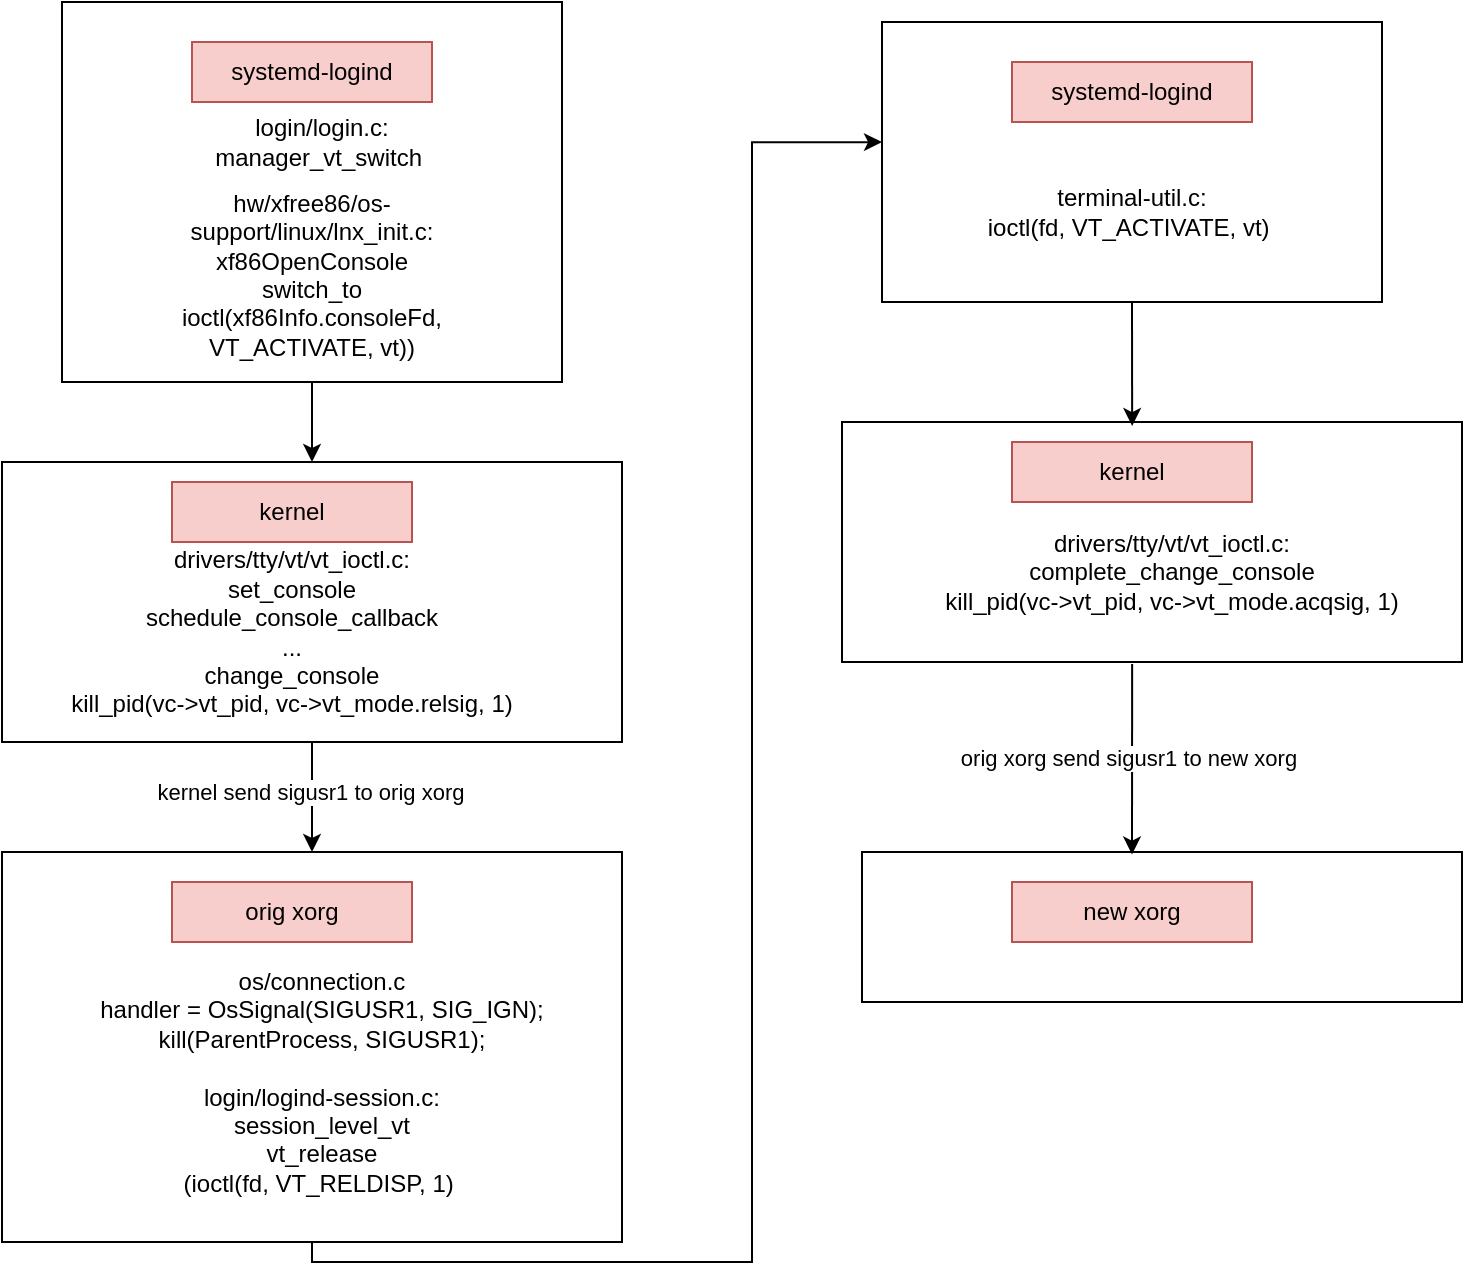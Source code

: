 <mxfile version="22.1.16" type="github">
  <diagram name="第 1 页" id="QLYPvNAtz1wv3T7xWaiF">
    <mxGraphModel dx="1434" dy="757" grid="1" gridSize="10" guides="1" tooltips="1" connect="1" arrows="1" fold="1" page="1" pageScale="1" pageWidth="827" pageHeight="1169" math="0" shadow="0">
      <root>
        <mxCell id="0" />
        <mxCell id="1" parent="0" />
        <mxCell id="7LhGe-NGFBg3xJkiA3kp-1" value="" style="rounded=0;whiteSpace=wrap;html=1;" parent="1" vertex="1">
          <mxGeometry x="70" y="170" width="250" height="190" as="geometry" />
        </mxCell>
        <mxCell id="7LhGe-NGFBg3xJkiA3kp-3" value="systemd-logind" style="rounded=0;whiteSpace=wrap;html=1;fillColor=#f8cecc;strokeColor=#b85450;" parent="1" vertex="1">
          <mxGeometry x="135" y="190" width="120" height="30" as="geometry" />
        </mxCell>
        <mxCell id="7LhGe-NGFBg3xJkiA3kp-4" style="edgeStyle=orthogonalEdgeStyle;rounded=0;orthogonalLoop=1;jettySize=auto;html=1;exitX=0.5;exitY=1;exitDx=0;exitDy=0;" parent="1" source="7LhGe-NGFBg3xJkiA3kp-1" target="7LhGe-NGFBg3xJkiA3kp-1" edge="1">
          <mxGeometry relative="1" as="geometry" />
        </mxCell>
        <mxCell id="7LhGe-NGFBg3xJkiA3kp-6" value="" style="rounded=0;whiteSpace=wrap;html=1;" parent="1" vertex="1">
          <mxGeometry x="40" y="400" width="310" height="140" as="geometry" />
        </mxCell>
        <mxCell id="7LhGe-NGFBg3xJkiA3kp-7" value="kernel" style="rounded=0;whiteSpace=wrap;html=1;fillColor=#f8cecc;strokeColor=#b85450;" parent="1" vertex="1">
          <mxGeometry x="125" y="410" width="120" height="30" as="geometry" />
        </mxCell>
        <mxCell id="7LhGe-NGFBg3xJkiA3kp-8" value="drivers/tty/vt/vt_ioctl.c:&lt;br&gt;set_console&lt;br&gt;schedule_console_callback&lt;br&gt;...&lt;br&gt;change_console&lt;br&gt;kill_pid(vc-&amp;gt;vt_pid, vc-&amp;gt;vt_mode.relsig, 1)" style="text;html=1;strokeColor=none;fillColor=none;align=center;verticalAlign=middle;whiteSpace=wrap;rounded=0;" parent="1" vertex="1">
          <mxGeometry x="50" y="460" width="270" height="50" as="geometry" />
        </mxCell>
        <mxCell id="7LhGe-NGFBg3xJkiA3kp-9" value="" style="rounded=0;whiteSpace=wrap;html=1;" parent="1" vertex="1">
          <mxGeometry x="40" y="595" width="310" height="195" as="geometry" />
        </mxCell>
        <mxCell id="7LhGe-NGFBg3xJkiA3kp-10" value="" style="endArrow=classic;html=1;rounded=0;exitX=0.5;exitY=1;exitDx=0;exitDy=0;entryX=0.5;entryY=0;entryDx=0;entryDy=0;" parent="1" source="7LhGe-NGFBg3xJkiA3kp-6" target="7LhGe-NGFBg3xJkiA3kp-9" edge="1">
          <mxGeometry width="50" height="50" relative="1" as="geometry">
            <mxPoint x="170" y="600" as="sourcePoint" />
            <mxPoint x="220" y="550" as="targetPoint" />
          </mxGeometry>
        </mxCell>
        <mxCell id="7LhGe-NGFBg3xJkiA3kp-11" value="kernel send sigusr1 to orig xorg" style="edgeLabel;html=1;align=center;verticalAlign=middle;resizable=0;points=[];" parent="7LhGe-NGFBg3xJkiA3kp-10" vertex="1" connectable="0">
          <mxGeometry x="-0.109" y="-1" relative="1" as="geometry">
            <mxPoint as="offset" />
          </mxGeometry>
        </mxCell>
        <mxCell id="7LhGe-NGFBg3xJkiA3kp-12" value="" style="endArrow=classic;html=1;rounded=0;exitX=0.5;exitY=1;exitDx=0;exitDy=0;entryX=0.5;entryY=0;entryDx=0;entryDy=0;" parent="1" source="7LhGe-NGFBg3xJkiA3kp-1" target="7LhGe-NGFBg3xJkiA3kp-6" edge="1">
          <mxGeometry width="50" height="50" relative="1" as="geometry">
            <mxPoint x="-50" y="410" as="sourcePoint" />
            <mxPoint y="360" as="targetPoint" />
          </mxGeometry>
        </mxCell>
        <mxCell id="7LhGe-NGFBg3xJkiA3kp-13" value="orig xorg" style="rounded=0;whiteSpace=wrap;html=1;fillColor=#f8cecc;strokeColor=#b85450;" parent="1" vertex="1">
          <mxGeometry x="125" y="610" width="120" height="30" as="geometry" />
        </mxCell>
        <mxCell id="7LhGe-NGFBg3xJkiA3kp-14" value="" style="rounded=0;whiteSpace=wrap;html=1;" parent="1" vertex="1">
          <mxGeometry x="480" y="180" width="250" height="140" as="geometry" />
        </mxCell>
        <mxCell id="7LhGe-NGFBg3xJkiA3kp-15" value="&lt;br&gt;&lt;br&gt;&lt;br&gt;hw/xfree86/os-support/linux/lnx_init.c:&lt;br style=&quot;border-color: var(--border-color);&quot;&gt;xf86OpenConsole&lt;br style=&quot;border-color: var(--border-color);&quot;&gt;switch_to&lt;br style=&quot;border-color: var(--border-color);&quot;&gt;ioctl(xf86Info.consoleFd, VT_ACTIVATE, vt))&lt;br&gt;" style="text;html=1;strokeColor=none;fillColor=none;align=center;verticalAlign=middle;whiteSpace=wrap;rounded=0;" parent="1" vertex="1">
          <mxGeometry x="95" y="270" width="200" height="30" as="geometry" />
        </mxCell>
        <mxCell id="7LhGe-NGFBg3xJkiA3kp-16" value="systemd-logind" style="rounded=0;whiteSpace=wrap;html=1;fillColor=#f8cecc;strokeColor=#b85450;" parent="1" vertex="1">
          <mxGeometry x="545" y="200" width="120" height="30" as="geometry" />
        </mxCell>
        <mxCell id="7LhGe-NGFBg3xJkiA3kp-17" style="edgeStyle=orthogonalEdgeStyle;rounded=0;orthogonalLoop=1;jettySize=auto;html=1;exitX=0.5;exitY=1;exitDx=0;exitDy=0;" parent="1" source="7LhGe-NGFBg3xJkiA3kp-14" target="7LhGe-NGFBg3xJkiA3kp-14" edge="1">
          <mxGeometry relative="1" as="geometry" />
        </mxCell>
        <mxCell id="7LhGe-NGFBg3xJkiA3kp-18" value="" style="endArrow=classic;html=1;rounded=0;exitX=0.5;exitY=1;exitDx=0;exitDy=0;entryX=0;entryY=0.429;entryDx=0;entryDy=0;entryPerimeter=0;edgeStyle=orthogonalEdgeStyle;" parent="1" source="7LhGe-NGFBg3xJkiA3kp-9" target="7LhGe-NGFBg3xJkiA3kp-14" edge="1">
          <mxGeometry width="50" height="50" relative="1" as="geometry">
            <mxPoint x="190" y="700" as="sourcePoint" />
            <mxPoint x="240" y="650" as="targetPoint" />
          </mxGeometry>
        </mxCell>
        <mxCell id="7LhGe-NGFBg3xJkiA3kp-19" value="login/login.c:&lt;br&gt;manager_vt_switch&amp;nbsp;" style="text;html=1;strokeColor=none;fillColor=none;align=center;verticalAlign=middle;whiteSpace=wrap;rounded=0;" parent="1" vertex="1">
          <mxGeometry x="100" y="225" width="200" height="30" as="geometry" />
        </mxCell>
        <mxCell id="7LhGe-NGFBg3xJkiA3kp-20" value="" style="rounded=0;whiteSpace=wrap;html=1;" parent="1" vertex="1">
          <mxGeometry x="460" y="380" width="310" height="120" as="geometry" />
        </mxCell>
        <mxCell id="7LhGe-NGFBg3xJkiA3kp-21" value="kernel" style="rounded=0;whiteSpace=wrap;html=1;fillColor=#f8cecc;strokeColor=#b85450;" parent="1" vertex="1">
          <mxGeometry x="545" y="390" width="120" height="30" as="geometry" />
        </mxCell>
        <mxCell id="7LhGe-NGFBg3xJkiA3kp-22" value="drivers/tty/vt/vt_ioctl.c:&lt;br&gt;complete_change_console&lt;br&gt;kill_pid(vc-&amp;gt;vt_pid, vc-&amp;gt;vt_mode.acqsig, 1)" style="text;html=1;strokeColor=none;fillColor=none;align=center;verticalAlign=middle;whiteSpace=wrap;rounded=0;" parent="1" vertex="1">
          <mxGeometry x="490" y="430" width="270" height="50" as="geometry" />
        </mxCell>
        <mxCell id="7LhGe-NGFBg3xJkiA3kp-23" value="terminal-util.c:&lt;br&gt;ioctl(fd, VT_ACTIVATE, vt)&amp;nbsp;" style="text;html=1;strokeColor=none;fillColor=none;align=center;verticalAlign=middle;whiteSpace=wrap;rounded=0;" parent="1" vertex="1">
          <mxGeometry x="505" y="260" width="200" height="30" as="geometry" />
        </mxCell>
        <mxCell id="7LhGe-NGFBg3xJkiA3kp-24" value="" style="endArrow=classic;html=1;rounded=0;exitX=0.5;exitY=1;exitDx=0;exitDy=0;entryX=0.468;entryY=0.017;entryDx=0;entryDy=0;entryPerimeter=0;" parent="1" source="7LhGe-NGFBg3xJkiA3kp-14" target="7LhGe-NGFBg3xJkiA3kp-20" edge="1">
          <mxGeometry width="50" height="50" relative="1" as="geometry">
            <mxPoint x="610" y="380" as="sourcePoint" />
            <mxPoint x="660" y="330" as="targetPoint" />
          </mxGeometry>
        </mxCell>
        <mxCell id="7LhGe-NGFBg3xJkiA3kp-25" value="" style="rounded=0;whiteSpace=wrap;html=1;" parent="1" vertex="1">
          <mxGeometry x="470" y="595" width="300" height="75" as="geometry" />
        </mxCell>
        <mxCell id="7LhGe-NGFBg3xJkiA3kp-27" value="new xorg" style="rounded=0;whiteSpace=wrap;html=1;fillColor=#f8cecc;strokeColor=#b85450;" parent="1" vertex="1">
          <mxGeometry x="545" y="610" width="120" height="30" as="geometry" />
        </mxCell>
        <mxCell id="7LhGe-NGFBg3xJkiA3kp-30" value="" style="endArrow=classic;html=1;rounded=0;exitX=0.468;exitY=1.008;exitDx=0;exitDy=0;exitPerimeter=0;entryX=0.45;entryY=0.017;entryDx=0;entryDy=0;entryPerimeter=0;" parent="1" source="7LhGe-NGFBg3xJkiA3kp-20" target="7LhGe-NGFBg3xJkiA3kp-25" edge="1">
          <mxGeometry width="50" height="50" relative="1" as="geometry">
            <mxPoint x="580" y="580" as="sourcePoint" />
            <mxPoint x="630" y="530" as="targetPoint" />
          </mxGeometry>
        </mxCell>
        <mxCell id="7LhGe-NGFBg3xJkiA3kp-31" value="orig xorg send sigusr1 to new xorg" style="edgeLabel;html=1;align=center;verticalAlign=middle;resizable=0;points=[];" parent="7LhGe-NGFBg3xJkiA3kp-30" vertex="1" connectable="0">
          <mxGeometry x="-0.02" y="-2" relative="1" as="geometry">
            <mxPoint as="offset" />
          </mxGeometry>
        </mxCell>
        <mxCell id="7LhGe-NGFBg3xJkiA3kp-32" value="os/connection.c&lt;br&gt;handler = OsSignal(SIGUSR1, SIG_IGN);&lt;br&gt;kill(ParentProcess, SIGUSR1);&lt;br&gt;&lt;br&gt;login/logind-session.c:&lt;br style=&quot;border-color: var(--border-color);&quot;&gt;session_level_vt&lt;br style=&quot;border-color: var(--border-color);&quot;&gt;vt_release&lt;br style=&quot;border-color: var(--border-color);&quot;&gt;(ioctl(fd, VT_RELDISP, 1)&amp;nbsp;" style="text;html=1;strokeColor=none;fillColor=none;align=center;verticalAlign=middle;whiteSpace=wrap;rounded=0;" parent="1" vertex="1">
          <mxGeometry x="65" y="690" width="270" height="40" as="geometry" />
        </mxCell>
      </root>
    </mxGraphModel>
  </diagram>
</mxfile>
